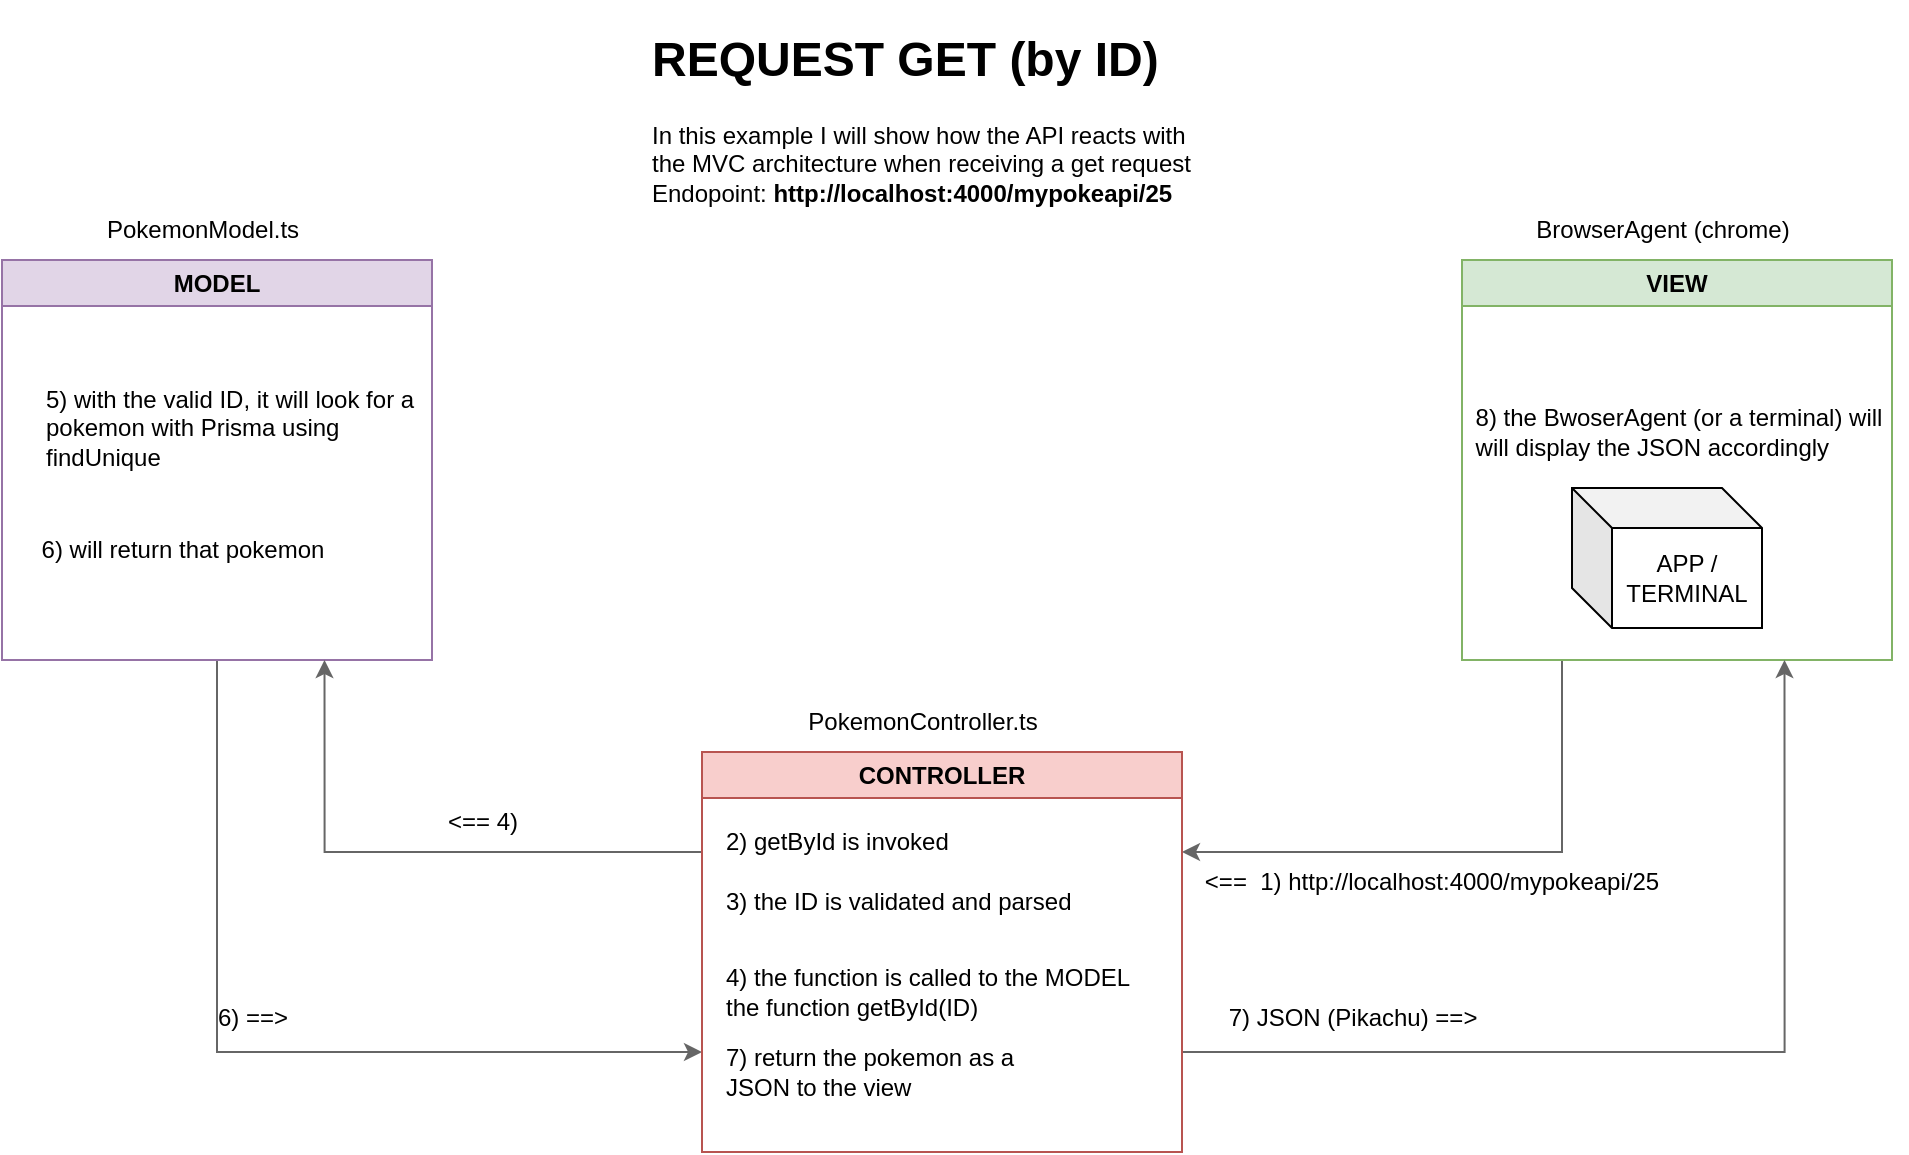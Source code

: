 <mxfile version="22.1.7" type="device">
  <diagram name="Page-1" id="g5rQTA7hFb7cEKdL0jF-">
    <mxGraphModel dx="1195" dy="625" grid="1" gridSize="10" guides="1" tooltips="1" connect="1" arrows="1" fold="1" page="1" pageScale="1" pageWidth="1169" pageHeight="827" math="0" shadow="0">
      <root>
        <mxCell id="0" />
        <mxCell id="1" parent="0" />
        <mxCell id="8b1DxNh-yHOT2dL22UhI-6" style="edgeStyle=orthogonalEdgeStyle;rounded=0;orthogonalLoop=1;jettySize=auto;html=1;exitX=0.5;exitY=1;exitDx=0;exitDy=0;entryX=1;entryY=0.25;entryDx=0;entryDy=0;fillColor=#f5f5f5;strokeColor=#666666;" parent="1" target="8b1DxNh-yHOT2dL22UhI-3" edge="1">
          <mxGeometry relative="1" as="geometry">
            <mxPoint x="870" y="414" as="sourcePoint" />
            <mxPoint x="640" y="510" as="targetPoint" />
            <Array as="points">
              <mxPoint x="870" y="510" />
            </Array>
          </mxGeometry>
        </mxCell>
        <mxCell id="8b1DxNh-yHOT2dL22UhI-1" value="VIEW" style="swimlane;whiteSpace=wrap;html=1;startSize=23;fillColor=#d5e8d4;strokeColor=#82b366;" parent="1" vertex="1">
          <mxGeometry x="820" y="214" width="215" height="200" as="geometry" />
        </mxCell>
        <mxCell id="8b1DxNh-yHOT2dL22UhI-28" value="&lt;div style=&quot;text-align: left;&quot;&gt;&lt;div&gt;8) the BwoserAgent (or a terminal) will&lt;/div&gt;&lt;div&gt;will display the JSON accordingly&lt;/div&gt;&lt;/div&gt;" style="text;html=1;align=center;verticalAlign=middle;resizable=0;points=[];autosize=1;strokeColor=none;fillColor=none;" parent="8b1DxNh-yHOT2dL22UhI-1" vertex="1">
          <mxGeometry x="-7.5" y="66" width="230" height="40" as="geometry" />
        </mxCell>
        <mxCell id="8b1DxNh-yHOT2dL22UhI-29" value="APP / TERMINAL" style="shape=cube;whiteSpace=wrap;html=1;boundedLbl=1;backgroundOutline=1;darkOpacity=0.05;darkOpacity2=0.1;" parent="8b1DxNh-yHOT2dL22UhI-1" vertex="1">
          <mxGeometry x="55" y="114" width="95" height="70" as="geometry" />
        </mxCell>
        <mxCell id="8b1DxNh-yHOT2dL22UhI-22" style="edgeStyle=orthogonalEdgeStyle;rounded=0;orthogonalLoop=1;jettySize=auto;html=1;exitX=0.5;exitY=1;exitDx=0;exitDy=0;entryX=0;entryY=0.75;entryDx=0;entryDy=0;fillColor=#f5f5f5;strokeColor=#666666;" parent="1" source="8b1DxNh-yHOT2dL22UhI-2" target="8b1DxNh-yHOT2dL22UhI-3" edge="1">
          <mxGeometry relative="1" as="geometry" />
        </mxCell>
        <mxCell id="8b1DxNh-yHOT2dL22UhI-2" value="MODEL" style="swimlane;whiteSpace=wrap;html=1;fillColor=#e1d5e7;strokeColor=#9673a6;" parent="1" vertex="1">
          <mxGeometry x="90" y="214" width="215" height="200" as="geometry" />
        </mxCell>
        <mxCell id="8b1DxNh-yHOT2dL22UhI-18" value="&lt;div&gt;5) with the valid ID, it will look for a&lt;/div&gt;&lt;div&gt;pokemon with Prisma using&lt;/div&gt;&lt;div&gt;findUnique&lt;/div&gt;" style="text;html=1;align=left;verticalAlign=middle;resizable=0;points=[];autosize=1;strokeColor=none;fillColor=none;" parent="8b1DxNh-yHOT2dL22UhI-2" vertex="1">
          <mxGeometry x="20" y="54" width="210" height="60" as="geometry" />
        </mxCell>
        <mxCell id="8b1DxNh-yHOT2dL22UhI-19" value="6) will return that pokemon" style="text;html=1;align=center;verticalAlign=middle;resizable=0;points=[];autosize=1;strokeColor=none;fillColor=none;" parent="8b1DxNh-yHOT2dL22UhI-2" vertex="1">
          <mxGeometry x="10" y="130" width="160" height="30" as="geometry" />
        </mxCell>
        <mxCell id="8b1DxNh-yHOT2dL22UhI-13" style="edgeStyle=orthogonalEdgeStyle;rounded=0;orthogonalLoop=1;jettySize=auto;html=1;exitX=0;exitY=0.25;exitDx=0;exitDy=0;entryX=0.75;entryY=1;entryDx=0;entryDy=0;fillColor=#f5f5f5;strokeColor=#666666;" parent="1" source="8b1DxNh-yHOT2dL22UhI-3" target="8b1DxNh-yHOT2dL22UhI-2" edge="1">
          <mxGeometry relative="1" as="geometry" />
        </mxCell>
        <mxCell id="8b1DxNh-yHOT2dL22UhI-26" style="edgeStyle=orthogonalEdgeStyle;rounded=0;orthogonalLoop=1;jettySize=auto;html=1;exitX=1;exitY=0.75;exitDx=0;exitDy=0;entryX=0.75;entryY=1;entryDx=0;entryDy=0;fillColor=#f5f5f5;strokeColor=#666666;" parent="1" source="8b1DxNh-yHOT2dL22UhI-3" target="8b1DxNh-yHOT2dL22UhI-1" edge="1">
          <mxGeometry relative="1" as="geometry" />
        </mxCell>
        <mxCell id="8b1DxNh-yHOT2dL22UhI-3" value="CONTROLLER" style="swimlane;whiteSpace=wrap;html=1;fillColor=#f8cecc;strokeColor=#b85450;" parent="1" vertex="1">
          <mxGeometry x="440" y="460" width="240" height="200" as="geometry" />
        </mxCell>
        <mxCell id="8b1DxNh-yHOT2dL22UhI-10" value="2) getById is invoked" style="text;html=1;align=left;verticalAlign=middle;resizable=0;points=[];autosize=1;strokeColor=none;fillColor=none;" parent="8b1DxNh-yHOT2dL22UhI-3" vertex="1">
          <mxGeometry x="10" y="30" width="130" height="30" as="geometry" />
        </mxCell>
        <mxCell id="8b1DxNh-yHOT2dL22UhI-11" value="3) the ID is validated and parsed" style="text;html=1;align=left;verticalAlign=middle;resizable=0;points=[];autosize=1;strokeColor=none;fillColor=none;" parent="8b1DxNh-yHOT2dL22UhI-3" vertex="1">
          <mxGeometry x="10" y="60" width="200" height="30" as="geometry" />
        </mxCell>
        <mxCell id="8b1DxNh-yHOT2dL22UhI-25" value="&lt;div&gt;7) return the pokemon as a&amp;nbsp;&lt;/div&gt;&lt;div&gt;JSON to the view&lt;/div&gt;" style="text;html=1;align=left;verticalAlign=middle;resizable=0;points=[];autosize=1;strokeColor=none;fillColor=none;" parent="8b1DxNh-yHOT2dL22UhI-3" vertex="1">
          <mxGeometry x="10" y="140" width="170" height="40" as="geometry" />
        </mxCell>
        <mxCell id="Z2QYs02gydA_OATAngGx-1" value="&lt;div&gt;4) the function is called to the MODEL&lt;/div&gt;&lt;div&gt;the function getById(ID)&lt;/div&gt;" style="text;html=1;align=left;verticalAlign=middle;resizable=0;points=[];autosize=1;strokeColor=none;fillColor=none;" vertex="1" parent="8b1DxNh-yHOT2dL22UhI-3">
          <mxGeometry x="10" y="100" width="230" height="40" as="geometry" />
        </mxCell>
        <mxCell id="8b1DxNh-yHOT2dL22UhI-4" value="&lt;h1&gt;REQUEST GET (by ID)&lt;/h1&gt;&lt;p&gt;In this example I will show how the API reacts with the MVC architecture when receiving a get request Endopoint: &lt;b&gt;http://localhost:4000/mypokeapi/25&lt;/b&gt;&lt;/p&gt;" style="text;html=1;strokeColor=none;fillColor=none;spacing=5;spacingTop=-20;whiteSpace=wrap;overflow=hidden;rounded=0;" parent="1" vertex="1">
          <mxGeometry x="410" y="94" width="290" height="120" as="geometry" />
        </mxCell>
        <mxCell id="8b1DxNh-yHOT2dL22UhI-7" value="&amp;lt;==&amp;nbsp; 1) http://localhost:4000/mypokeapi/25" style="text;html=1;strokeColor=none;fillColor=none;align=center;verticalAlign=middle;whiteSpace=wrap;rounded=0;" parent="1" vertex="1">
          <mxGeometry x="690" y="510" width="230" height="30" as="geometry" />
        </mxCell>
        <mxCell id="8b1DxNh-yHOT2dL22UhI-15" value="PokemonController.ts" style="text;html=1;align=center;verticalAlign=middle;resizable=0;points=[];autosize=1;strokeColor=none;fillColor=none;" parent="1" vertex="1">
          <mxGeometry x="480" y="430" width="140" height="30" as="geometry" />
        </mxCell>
        <mxCell id="8b1DxNh-yHOT2dL22UhI-16" value="PokemonModel.ts" style="text;html=1;align=center;verticalAlign=middle;resizable=0;points=[];autosize=1;strokeColor=none;fillColor=none;" parent="1" vertex="1">
          <mxGeometry x="130" y="184" width="120" height="30" as="geometry" />
        </mxCell>
        <mxCell id="8b1DxNh-yHOT2dL22UhI-17" value="BrowserAgent (chrome)" style="text;html=1;align=center;verticalAlign=middle;resizable=0;points=[];autosize=1;strokeColor=none;fillColor=none;" parent="1" vertex="1">
          <mxGeometry x="845" y="184" width="150" height="30" as="geometry" />
        </mxCell>
        <mxCell id="8b1DxNh-yHOT2dL22UhI-23" value="&amp;lt;== 4)" style="text;html=1;align=center;verticalAlign=middle;resizable=0;points=[];autosize=1;strokeColor=none;fillColor=none;" parent="1" vertex="1">
          <mxGeometry x="300" y="480" width="60" height="30" as="geometry" />
        </mxCell>
        <mxCell id="8b1DxNh-yHOT2dL22UhI-24" value="6) ==&amp;gt;" style="text;html=1;align=center;verticalAlign=middle;resizable=0;points=[];autosize=1;strokeColor=none;fillColor=none;" parent="1" vertex="1">
          <mxGeometry x="185" y="578" width="60" height="30" as="geometry" />
        </mxCell>
        <mxCell id="8b1DxNh-yHOT2dL22UhI-27" value="7) JSON (Pikachu) ==&amp;gt;" style="text;html=1;align=center;verticalAlign=middle;resizable=0;points=[];autosize=1;strokeColor=none;fillColor=none;" parent="1" vertex="1">
          <mxGeometry x="690" y="578" width="150" height="30" as="geometry" />
        </mxCell>
      </root>
    </mxGraphModel>
  </diagram>
</mxfile>
